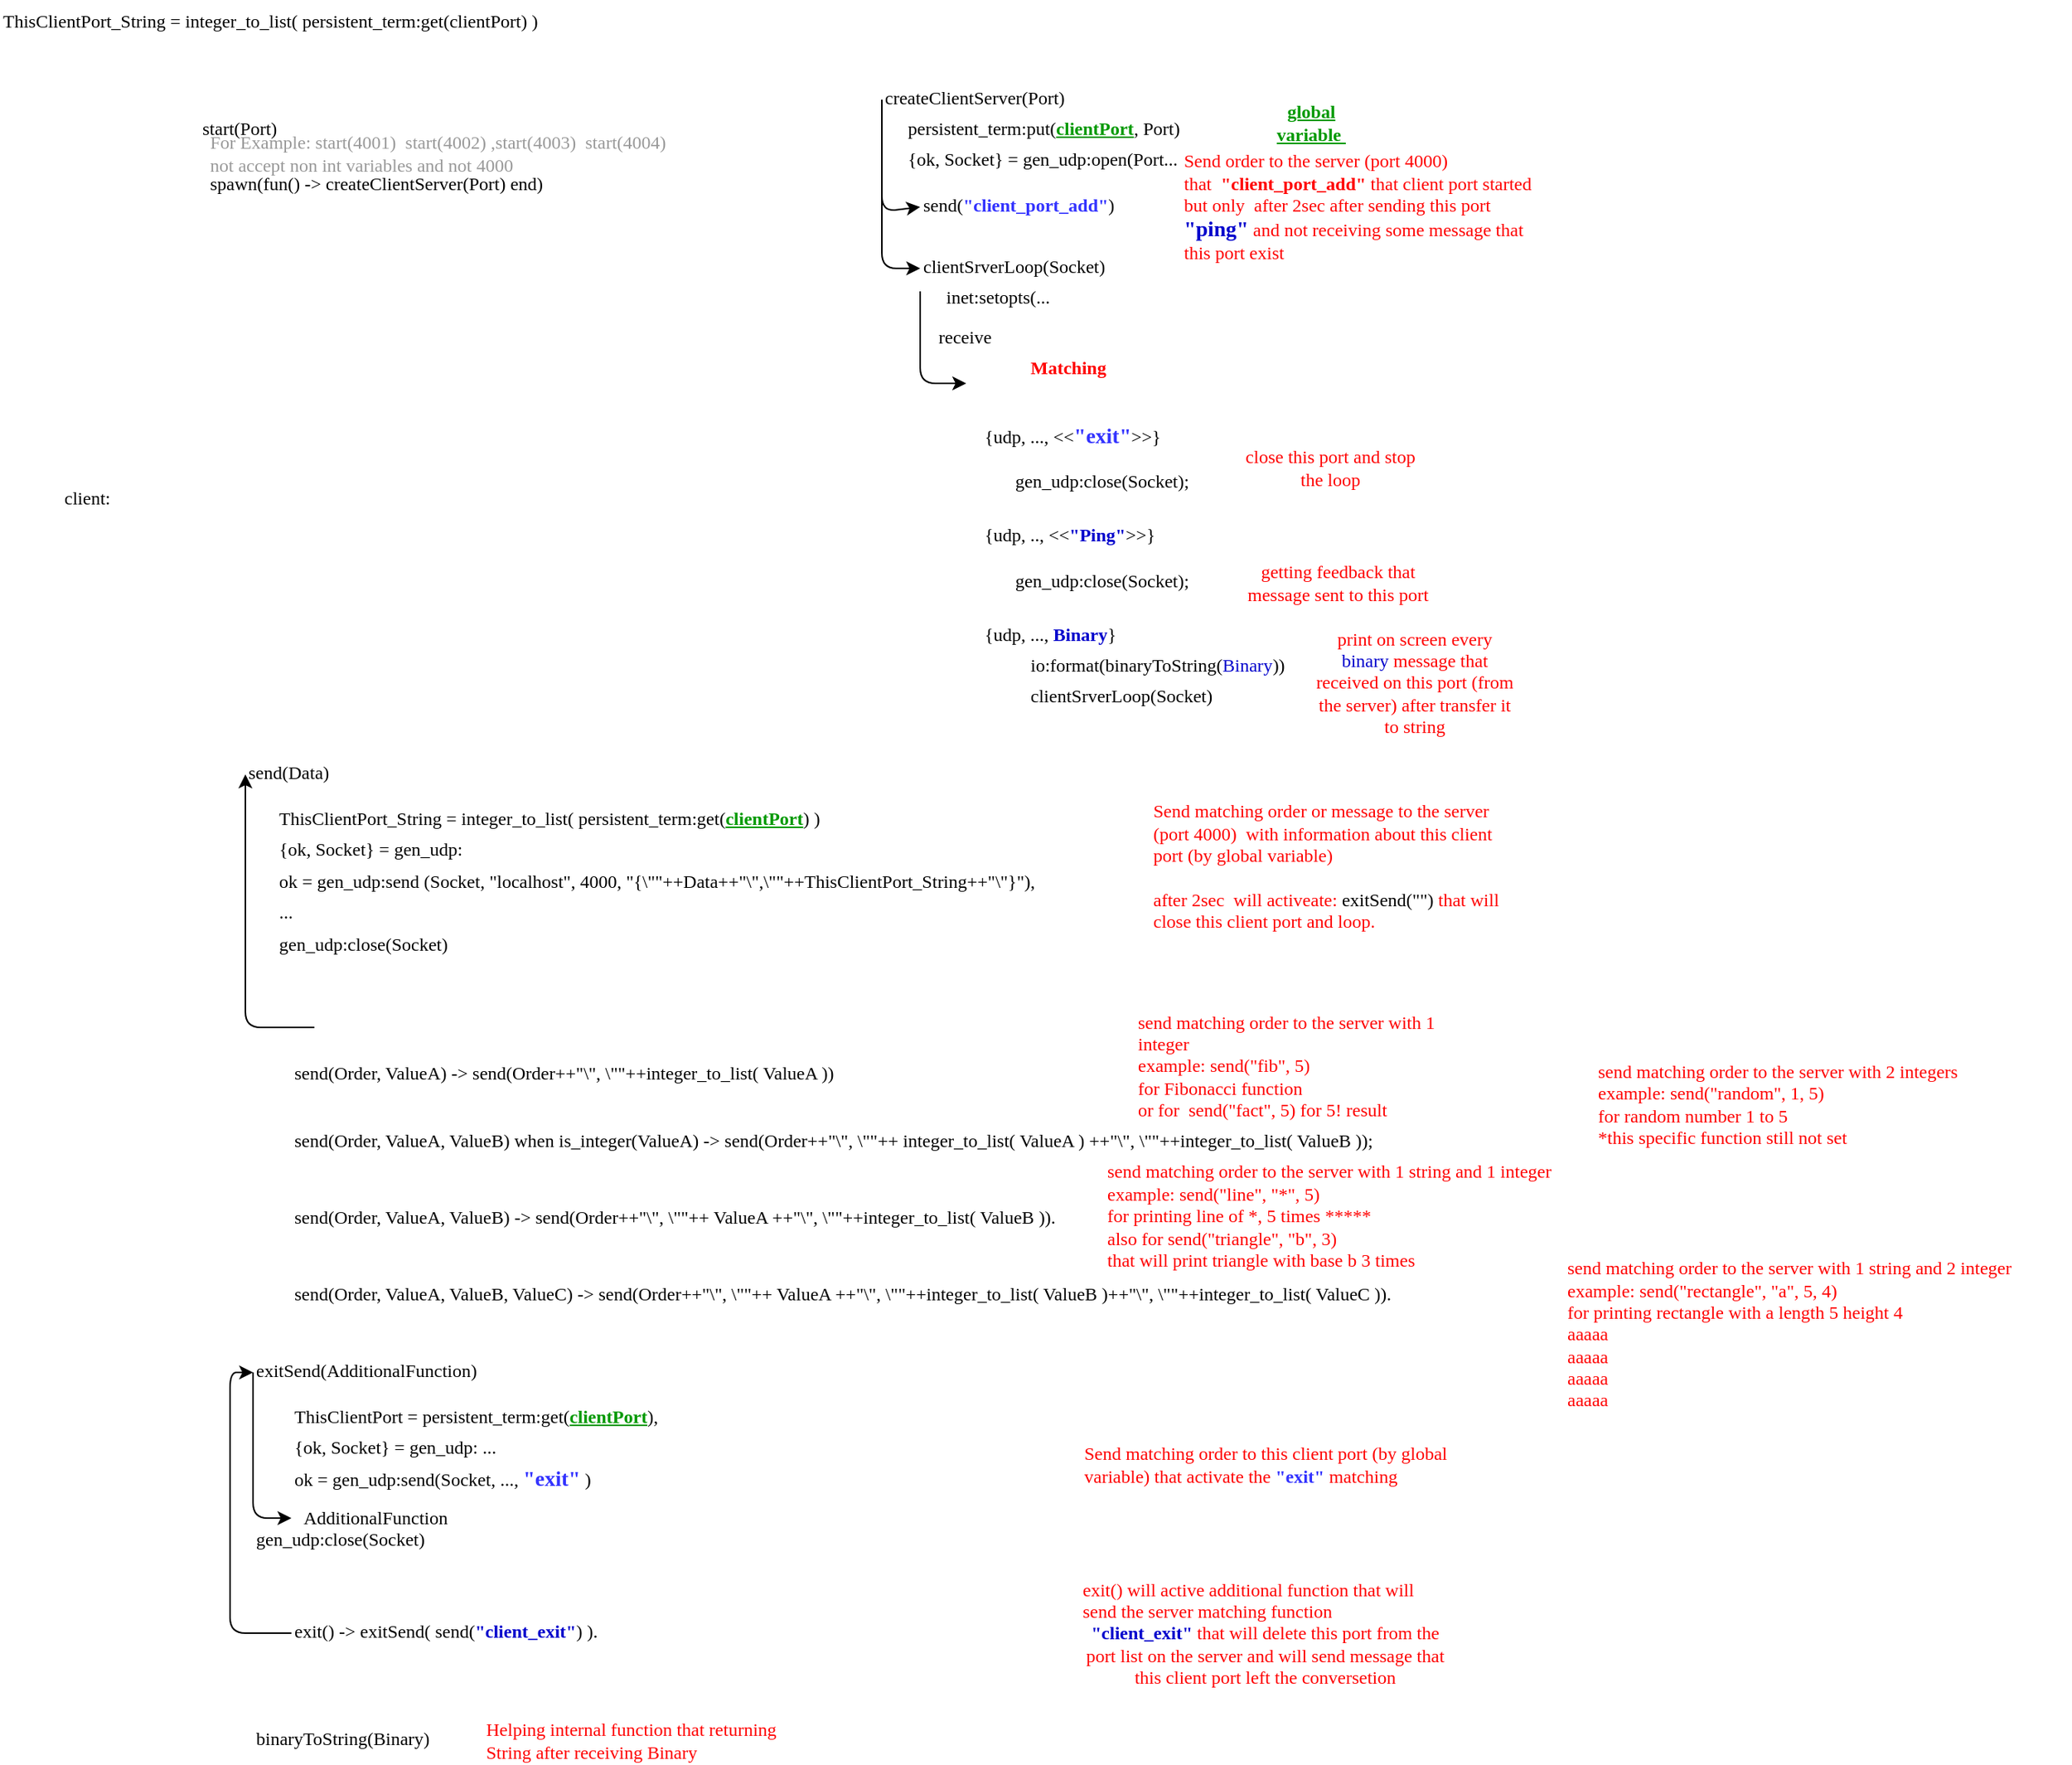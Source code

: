 <mxfile version="13.4.4" type="device"><diagram id="3vlxsvBtT4u48W0f_BgB" name="Page-1"><mxGraphModel dx="599" dy="1803" grid="1" gridSize="10" guides="1" tooltips="1" connect="1" arrows="1" fold="1" page="1" pageScale="1" pageWidth="850" pageHeight="1100" math="0" shadow="0"><root><mxCell id="0"/><mxCell id="1" parent="0"/><mxCell id="9cismaPjWNC67PpqoAVc-1" value="client:" style="text;html=1;strokeColor=none;fillColor=none;align=left;verticalAlign=middle;whiteSpace=wrap;rounded=0;fontFamily=Times New Roman;" parent="1" vertex="1"><mxGeometry x="50" y="-675" width="40" height="20" as="geometry"/></mxCell><mxCell id="9cismaPjWNC67PpqoAVc-18" value="binaryToString(Binary)" style="text;whiteSpace=wrap;html=1;fontSize=12;fontColor=#000000;align=left;fontFamily=Times New Roman;" parent="1" vertex="1"><mxGeometry x="175" y="130" width="150" height="30" as="geometry"/></mxCell><mxCell id="9cismaPjWNC67PpqoAVc-29" value="start(Port)" style="text;whiteSpace=wrap;html=1;align=left;fontFamily=Times New Roman;" parent="1" vertex="1"><mxGeometry x="140" y="-920" width="190" height="30" as="geometry"/></mxCell><mxCell id="9cismaPjWNC67PpqoAVc-30" value="&lt;font color=&quot;#999999&quot;&gt;For Example: start(4001)&amp;nbsp; start(4002) ,start(4003)&amp;nbsp; start(4004)&lt;br&gt;not accept non int variables and not 4000&lt;br&gt;&lt;/font&gt;" style="text;html=1;strokeColor=none;fillColor=none;align=left;verticalAlign=middle;whiteSpace=wrap;rounded=0;fontFamily=Times New Roman;" parent="1" vertex="1"><mxGeometry x="145" y="-900" width="370" height="20" as="geometry"/></mxCell><mxCell id="9cismaPjWNC67PpqoAVc-31" value="spawn(fun() -&amp;gt; createClientServer(Port) end)&amp;nbsp;" style="text;html=1;strokeColor=none;fillColor=none;align=left;verticalAlign=middle;whiteSpace=wrap;rounded=0;fontFamily=Times New Roman;" parent="1" vertex="1"><mxGeometry x="145" y="-880" width="325" height="20" as="geometry"/></mxCell><mxCell id="9cismaPjWNC67PpqoAVc-32" value="createClientServer(Port)" style="text;whiteSpace=wrap;html=1;align=left;fontFamily=Times New Roman;" parent="1" vertex="1"><mxGeometry x="585" y="-940" width="130" height="30" as="geometry"/></mxCell><mxCell id="9cismaPjWNC67PpqoAVc-33" value="persistent_term:put(&lt;font color=&quot;#009900&quot;&gt;&lt;b&gt;&lt;u&gt;clientPort&lt;/u&gt;&lt;/b&gt;&lt;/font&gt;, Port)" style="text;whiteSpace=wrap;html=1;align=left;fontFamily=Times New Roman;" parent="1" vertex="1"><mxGeometry x="600" y="-920" width="220" height="30" as="geometry"/></mxCell><mxCell id="9cismaPjWNC67PpqoAVc-34" value="{ok, Socket} = gen_udp:open(Port..." style="text;whiteSpace=wrap;html=1;align=left;fontFamily=Times New Roman;" parent="1" vertex="1"><mxGeometry x="600" y="-900" width="210" height="30" as="geometry"/></mxCell><mxCell id="9cismaPjWNC67PpqoAVc-35" value="send(&lt;font color=&quot;#3333ff&quot;&gt;&lt;b&gt;&quot;client_port_add&quot;&lt;/b&gt;&lt;/font&gt;)" style="text;whiteSpace=wrap;html=1;align=left;fontFamily=Times New Roman;" parent="1" vertex="1"><mxGeometry x="610" y="-870" width="150" height="30" as="geometry"/></mxCell><mxCell id="9cismaPjWNC67PpqoAVc-37" value="" style="endArrow=classic;html=1;exitX=0;exitY=0.5;exitDx=0;exitDy=0;entryX=0;entryY=0.5;entryDx=0;entryDy=0;align=left;fontFamily=Times New Roman;" parent="1" source="9cismaPjWNC67PpqoAVc-32" target="9cismaPjWNC67PpqoAVc-35" edge="1"><mxGeometry width="50" height="50" relative="1" as="geometry"><mxPoint x="480" y="-590" as="sourcePoint"/><mxPoint x="530" y="-640" as="targetPoint"/><Array as="points"><mxPoint x="585" y="-852"/></Array></mxGeometry></mxCell><mxCell id="9cismaPjWNC67PpqoAVc-38" value="clientSrverLoop(Socket)" style="text;whiteSpace=wrap;html=1;align=left;fontFamily=Times New Roman;" parent="1" vertex="1"><mxGeometry x="610" y="-830" width="150" height="30" as="geometry"/></mxCell><mxCell id="9cismaPjWNC67PpqoAVc-39" value="" style="endArrow=classic;html=1;entryX=0;entryY=0.5;entryDx=0;entryDy=0;exitX=0;exitY=0.5;exitDx=0;exitDy=0;align=left;fontFamily=Times New Roman;" parent="1" source="9cismaPjWNC67PpqoAVc-32" target="9cismaPjWNC67PpqoAVc-38" edge="1"><mxGeometry width="50" height="50" relative="1" as="geometry"><mxPoint x="480" y="-590" as="sourcePoint"/><mxPoint x="530" y="-640" as="targetPoint"/><Array as="points"><mxPoint x="585" y="-815"/></Array></mxGeometry></mxCell><mxCell id="9cismaPjWNC67PpqoAVc-40" value="inet:setopts(..." style="text;whiteSpace=wrap;html=1;align=left;fontFamily=Times New Roman;" parent="1" vertex="1"><mxGeometry x="625" y="-810" width="90" height="30" as="geometry"/></mxCell><mxCell id="9cismaPjWNC67PpqoAVc-41" value="receive" style="text;html=1;strokeColor=none;fillColor=none;align=left;verticalAlign=middle;whiteSpace=wrap;rounded=0;fontFamily=Times New Roman;" parent="1" vertex="1"><mxGeometry x="620" y="-780" width="40" height="20" as="geometry"/></mxCell><mxCell id="9cismaPjWNC67PpqoAVc-42" value="{udp, ..., &amp;lt;&amp;lt;&lt;font color=&quot;#3333ff&quot; size=&quot;1&quot;&gt;&lt;b style=&quot;font-size: 14px&quot;&gt;&quot;exit&quot;&lt;/b&gt;&lt;/font&gt;&amp;gt;&amp;gt;}" style="text;whiteSpace=wrap;html=1;align=left;fontFamily=Times New Roman;" parent="1" vertex="1"><mxGeometry x="650" y="-720" width="220" height="30" as="geometry"/></mxCell><mxCell id="9cismaPjWNC67PpqoAVc-43" value="" style="endArrow=classic;html=1;exitX=0;exitY=1;exitDx=0;exitDy=0;align=left;fontFamily=Times New Roman;" parent="1" source="9cismaPjWNC67PpqoAVc-38" edge="1"><mxGeometry width="50" height="50" relative="1" as="geometry"><mxPoint x="840" y="-580" as="sourcePoint"/><mxPoint x="640" y="-740" as="targetPoint"/><Array as="points"><mxPoint x="610" y="-740"/></Array></mxGeometry></mxCell><mxCell id="9cismaPjWNC67PpqoAVc-44" value="&lt;font color=&quot;#ff0000&quot;&gt;&lt;b&gt;Matching&lt;/b&gt;&lt;/font&gt;" style="text;html=1;strokeColor=none;fillColor=none;align=left;verticalAlign=middle;whiteSpace=wrap;rounded=0;fontFamily=Times New Roman;" parent="1" vertex="1"><mxGeometry x="680" y="-760" width="40" height="20" as="geometry"/></mxCell><mxCell id="9cismaPjWNC67PpqoAVc-45" value="{udp, .., &amp;lt;&amp;lt;&lt;b&gt;&lt;font color=&quot;#0000cc&quot;&gt;&quot;Ping&quot;&lt;/font&gt;&lt;/b&gt;&amp;gt;&amp;gt;}" style="text;whiteSpace=wrap;html=1;align=left;fontFamily=Times New Roman;" parent="1" vertex="1"><mxGeometry x="650" y="-655" width="220" height="30" as="geometry"/></mxCell><mxCell id="9cismaPjWNC67PpqoAVc-46" value="{udp, ..., &lt;b&gt;&lt;font color=&quot;#0000cc&quot;&gt;Binary&lt;/font&gt;&lt;/b&gt;}" style="text;whiteSpace=wrap;html=1;align=left;fontFamily=Times New Roman;" parent="1" vertex="1"><mxGeometry x="650" y="-590" width="200" height="30" as="geometry"/></mxCell><mxCell id="9cismaPjWNC67PpqoAVc-47" value="send(Data)" style="text;whiteSpace=wrap;html=1;align=left;fontFamily=Times New Roman;" parent="1" vertex="1"><mxGeometry x="170" y="-500" width="90" height="30" as="geometry"/></mxCell><mxCell id="9cismaPjWNC67PpqoAVc-48" value="{ok, Socket} = gen_udp:" style="text;whiteSpace=wrap;html=1;align=left;fontFamily=Times New Roman;" parent="1" vertex="1"><mxGeometry x="190" y="-450" width="150" height="30" as="geometry"/></mxCell><mxCell id="9cismaPjWNC67PpqoAVc-49" value="ok = gen_udp:send (Socket, &quot;localhost&quot;, 4000, &quot;{\&quot;&quot;++Data++&quot;\&quot;,\&quot;&quot;++ThisClientPort_String++&quot;\&quot;}&quot;)," style="text;whiteSpace=wrap;html=1;align=left;fontFamily=Times New Roman;" parent="1" vertex="1"><mxGeometry x="190" y="-429" width="550" height="30" as="geometry"/></mxCell><mxCell id="9cismaPjWNC67PpqoAVc-51" value="ThisClientPort_String = integer_to_list( persistent_term:get(clientPort) )" style="text;whiteSpace=wrap;html=1;align=left;fontFamily=Times New Roman;" parent="1" vertex="1"><mxGeometry x="10" y="-990" width="410" height="30" as="geometry"/></mxCell><mxCell id="9cismaPjWNC67PpqoAVc-52" value="ThisClientPort_String = integer_to_list( persistent_term:get(&lt;font color=&quot;#009900&quot;&gt;&lt;b&gt;&lt;u&gt;clientPort&lt;/u&gt;&lt;/b&gt;&lt;/font&gt;) )" style="text;whiteSpace=wrap;html=1;align=left;fontFamily=Times New Roman;" parent="1" vertex="1"><mxGeometry x="190" y="-470" width="410" height="30" as="geometry"/></mxCell><mxCell id="9cismaPjWNC67PpqoAVc-54" value="global variable&amp;nbsp;" style="text;html=1;strokeColor=none;fillColor=none;align=center;verticalAlign=middle;whiteSpace=wrap;rounded=0;fontFamily=Times New Roman;fontColor=#009900;fontStyle=5" parent="1" vertex="1"><mxGeometry x="830" y="-920" width="70" height="20" as="geometry"/></mxCell><mxCell id="9cismaPjWNC67PpqoAVc-55" value="gen_udp:close(Socket)" style="text;whiteSpace=wrap;html=1;align=left;fontFamily=Times New Roman;" parent="1" vertex="1"><mxGeometry x="190" y="-388" width="150" height="30" as="geometry"/></mxCell><mxCell id="9cismaPjWNC67PpqoAVc-58" value="..." style="text;html=1;strokeColor=none;fillColor=none;align=left;verticalAlign=middle;whiteSpace=wrap;rounded=0;fontFamily=Times New Roman;" parent="1" vertex="1"><mxGeometry x="190" y="-405" width="40" height="20" as="geometry"/></mxCell><mxCell id="9cismaPjWNC67PpqoAVc-60" value="send(Order, ValueA) -&amp;gt; send(Order++&quot;\&quot;, \&quot;&quot;++integer_to_list( ValueA ))" style="text;html=1;strokeColor=none;fillColor=none;align=left;verticalAlign=middle;whiteSpace=wrap;rounded=0;fontFamily=Times New Roman;" parent="1" vertex="1"><mxGeometry x="200" y="-300" width="502.5" height="20" as="geometry"/></mxCell><mxCell id="9cismaPjWNC67PpqoAVc-66" value="" style="endArrow=classic;html=1;align=left;entryX=0;entryY=0.5;entryDx=0;entryDy=0;fontFamily=Times New Roman;" parent="1" target="9cismaPjWNC67PpqoAVc-47" edge="1"><mxGeometry width="50" height="50" relative="1" as="geometry"><mxPoint x="215" y="-320" as="sourcePoint"/><mxPoint x="460" y="-440" as="targetPoint"/><Array as="points"><mxPoint x="170" y="-320"/></Array></mxGeometry></mxCell><mxCell id="9cismaPjWNC67PpqoAVc-67" value="send(Order, ValueA, ValueB) when is_integer(ValueA) -&amp;gt; send(Order++&quot;\&quot;, \&quot;&quot;++ integer_to_list( ValueA ) ++&quot;\&quot;, \&quot;&quot;++integer_to_list( ValueB ));" style="text;whiteSpace=wrap;html=1;fontFamily=Times New Roman;" parent="1" vertex="1"><mxGeometry x="200" y="-260" width="780" height="40" as="geometry"/></mxCell><mxCell id="9cismaPjWNC67PpqoAVc-68" value="send(Order, ValueA, ValueB) -&amp;gt; send(Order++&quot;\&quot;, \&quot;&quot;++ ValueA ++&quot;\&quot;, \&quot;&quot;++integer_to_list( ValueB ))." style="text;whiteSpace=wrap;html=1;fontFamily=Times New Roman;" parent="1" vertex="1"><mxGeometry x="200" y="-210" width="550" height="40" as="geometry"/></mxCell><mxCell id="9cismaPjWNC67PpqoAVc-69" value="send(Order, ValueA, ValueB, ValueC) -&amp;gt; send(Order++&quot;\&quot;, \&quot;&quot;++ ValueA ++&quot;\&quot;, \&quot;&quot;++integer_to_list( ValueB )++&quot;\&quot;, \&quot;&quot;++integer_to_list( ValueC ))." style="text;whiteSpace=wrap;html=1;fontFamily=Times New Roman;" parent="1" vertex="1"><mxGeometry x="200" y="-160" width="790" height="40" as="geometry"/></mxCell><mxCell id="9cismaPjWNC67PpqoAVc-70" value="exitSend(AdditionalFunction)" style="text;whiteSpace=wrap;html=1;fontFamily=Times New Roman;" parent="1" vertex="1"><mxGeometry x="175" y="-110" width="180" height="30" as="geometry"/></mxCell><mxCell id="9cismaPjWNC67PpqoAVc-71" value="ThisClientPort = persistent_term:get(&lt;font color=&quot;#009900&quot;&gt;&lt;u&gt;&lt;b&gt;clientPort&lt;/b&gt;&lt;/u&gt;&lt;/font&gt;)," style="text;whiteSpace=wrap;html=1;fontFamily=Times New Roman;" parent="1" vertex="1"><mxGeometry x="200" y="-80" width="290" height="30" as="geometry"/></mxCell><mxCell id="9cismaPjWNC67PpqoAVc-73" value="{ok, Socket} = gen_udp: ..." style="text;whiteSpace=wrap;html=1;fontFamily=Times New Roman;" parent="1" vertex="1"><mxGeometry x="200" y="-60" width="150" height="30" as="geometry"/></mxCell><mxCell id="9cismaPjWNC67PpqoAVc-74" value="ok = gen_udp:send(Socket, ...,&amp;nbsp;&lt;font style=&quot;font-size: 14px&quot; color=&quot;#3333ff&quot;&gt;&lt;b&gt;&quot;exit&quot;&lt;/b&gt;&lt;/font&gt; )" style="text;whiteSpace=wrap;html=1;fontFamily=Times New Roman;" parent="1" vertex="1"><mxGeometry x="200" y="-40" width="290" height="30" as="geometry"/></mxCell><mxCell id="9cismaPjWNC67PpqoAVc-76" value="AdditionalFunction" style="text;html=1;strokeColor=none;fillColor=none;align=center;verticalAlign=middle;whiteSpace=wrap;rounded=0;fontFamily=Times New Roman;" parent="1" vertex="1"><mxGeometry x="200" y="-10" width="110" height="20" as="geometry"/></mxCell><mxCell id="9cismaPjWNC67PpqoAVc-77" value="" style="endArrow=classic;html=1;align=left;entryX=0;entryY=0.5;entryDx=0;entryDy=0;exitX=0;exitY=0.5;exitDx=0;exitDy=0;fontFamily=Times New Roman;" parent="1" source="9cismaPjWNC67PpqoAVc-70" target="9cismaPjWNC67PpqoAVc-76" edge="1"><mxGeometry width="50" height="50" relative="1" as="geometry"><mxPoint x="210" y="-110" as="sourcePoint"/><mxPoint x="170" as="targetPoint"/><Array as="points"><mxPoint x="175"/></Array></mxGeometry></mxCell><mxCell id="9cismaPjWNC67PpqoAVc-78" value="gen_udp:close(Socket)" style="text;whiteSpace=wrap;html=1;fontFamily=Times New Roman;" parent="1" vertex="1"><mxGeometry x="175" width="150" height="30" as="geometry"/></mxCell><mxCell id="9cismaPjWNC67PpqoAVc-79" value="exit() -&amp;gt; exitSend( send(&lt;font color=&quot;#0000cc&quot;&gt;&lt;b&gt;&quot;client_exit&quot;&lt;/b&gt;&lt;/font&gt;) )." style="text;whiteSpace=wrap;html=1;fontFamily=Times New Roman;" parent="1" vertex="1"><mxGeometry x="200" y="60" width="230" height="30" as="geometry"/></mxCell><mxCell id="9cismaPjWNC67PpqoAVc-80" value="" style="endArrow=classic;html=1;align=left;exitX=0;exitY=0.5;exitDx=0;exitDy=0;entryX=0;entryY=0.5;entryDx=0;entryDy=0;fontFamily=Times New Roman;" parent="1" source="9cismaPjWNC67PpqoAVc-79" target="9cismaPjWNC67PpqoAVc-70" edge="1"><mxGeometry width="50" height="50" relative="1" as="geometry"><mxPoint x="210" y="-110" as="sourcePoint"/><mxPoint x="140" y="-90" as="targetPoint"/><Array as="points"><mxPoint x="160" y="75"/><mxPoint x="160" y="-95"/></Array></mxGeometry></mxCell><mxCell id="9cismaPjWNC67PpqoAVc-81" value="&lt;font color=&quot;#ff0000&quot;&gt;Send order to the server (port 4000) that&amp;nbsp;&amp;nbsp;&lt;b&gt;&quot;client_port_add&quot; &lt;/b&gt;that client port started&lt;br&gt;but only&amp;nbsp; after 2sec after sending this port &lt;/font&gt;&lt;font color=&quot;#0000cc&quot;&gt;&lt;b&gt;&lt;font style=&quot;font-size: 14px&quot;&gt;&quot;ping&quot;&lt;/font&gt;&lt;/b&gt; &lt;/font&gt;&lt;font color=&quot;#ff0000&quot;&gt;and not receiving some message that this port exist&lt;br&gt;&lt;/font&gt;" style="text;html=1;strokeColor=none;fillColor=none;align=left;verticalAlign=middle;whiteSpace=wrap;rounded=0;fontFamily=Times New Roman;" parent="1" vertex="1"><mxGeometry x="780" y="-865" width="240" height="20" as="geometry"/></mxCell><mxCell id="9cismaPjWNC67PpqoAVc-82" value="&lt;font color=&quot;#ff0000&quot;&gt;Send matching order or message to the server (port 4000)&amp;nbsp; with information about this client port (by global variable)&lt;br&gt;&lt;br&gt;after 2sec&amp;nbsp; will activeate:&amp;nbsp;&lt;/font&gt;exitSend(&quot;&quot;) &lt;font color=&quot;#ff0000&quot;&gt;that will close this client port and loop.&lt;br&gt;&lt;/font&gt;" style="text;html=1;strokeColor=none;fillColor=none;align=left;verticalAlign=middle;whiteSpace=wrap;rounded=0;fontFamily=Times New Roman;" parent="1" vertex="1"><mxGeometry x="760" y="-470" width="240" height="90" as="geometry"/></mxCell><mxCell id="9cismaPjWNC67PpqoAVc-83" value="&lt;font color=&quot;#ff0000&quot;&gt;Send matching order to this client port (by global variable) that activate the &lt;/font&gt;&lt;font color=&quot;#3333ff&quot;&gt;&lt;b&gt;&quot;exit&quot;&lt;/b&gt;&amp;nbsp;&lt;/font&gt;&lt;font color=&quot;#ff0000&quot;&gt;matching&lt;br&gt;&lt;/font&gt;" style="text;html=1;strokeColor=none;fillColor=none;align=left;verticalAlign=middle;whiteSpace=wrap;rounded=0;fontFamily=Times New Roman;" parent="1" vertex="1"><mxGeometry x="715" y="-80" width="240" height="90" as="geometry"/></mxCell><mxCell id="9cismaPjWNC67PpqoAVc-84" value="&lt;div style=&quot;text-align: left&quot;&gt;&lt;span&gt;&lt;font color=&quot;#ff0000&quot;&gt;exit() will active additional function that will send the server matching function&amp;nbsp;&lt;/font&gt;&lt;/span&gt;&lt;/div&gt;&lt;b style=&quot;color: rgb(0 , 0 , 204) ; text-align: left&quot;&gt;&quot;client_exit&quot;&amp;nbsp;&lt;/b&gt;&lt;span style=&quot;color: rgb(255 , 0 , 0) ; text-align: left&quot;&gt;that will delete this port from the port list on the server and will send message that this client port left the conversetion&lt;/span&gt;&lt;b style=&quot;color: rgb(0 , 0 , 204) ; text-align: left&quot;&gt;&lt;br&gt;&lt;/b&gt;" style="text;html=1;strokeColor=none;fillColor=none;align=center;verticalAlign=middle;whiteSpace=wrap;rounded=0;fontFamily=Times New Roman;" parent="1" vertex="1"><mxGeometry x="715" y="65" width="240" height="20" as="geometry"/></mxCell><mxCell id="9cismaPjWNC67PpqoAVc-85" value="&lt;font color=&quot;#ff0000&quot;&gt;send matching order to the server with 1 integer&lt;br&gt;example: send(&quot;fib&quot;, 5)&lt;br&gt;for Fibonacci&amp;nbsp;function&lt;br&gt;or for&amp;nbsp;&lt;/font&gt;&lt;span style=&quot;color: rgb(255 , 0 , 0)&quot;&gt;&amp;nbsp;send(&quot;fact&quot;, 5) for 5! result&lt;/span&gt;&lt;font color=&quot;#ff0000&quot;&gt;&lt;br&gt;&lt;/font&gt;" style="text;html=1;strokeColor=none;fillColor=none;align=left;verticalAlign=middle;whiteSpace=wrap;rounded=0;fontFamily=Times New Roman;" parent="1" vertex="1"><mxGeometry x="750" y="-330" width="200" height="70" as="geometry"/></mxCell><mxCell id="9cismaPjWNC67PpqoAVc-86" value="&lt;font color=&quot;#ff0000&quot;&gt;send matching order to the server with 2 integers&lt;br&gt;example: send(&quot;random&quot;, 1, 5)&lt;br&gt;for random number 1 to 5&lt;br&gt;&lt;/font&gt;&lt;span style=&quot;color: rgb(255 , 0 , 0)&quot;&gt;*this specific function still not set&amp;nbsp;&lt;/span&gt;&lt;font color=&quot;#ff0000&quot;&gt;&lt;br&gt;&lt;/font&gt;" style="text;html=1;strokeColor=none;fillColor=none;align=left;verticalAlign=middle;whiteSpace=wrap;rounded=0;fontFamily=Times New Roman;" parent="1" vertex="1"><mxGeometry x="1050" y="-300" width="310" height="60" as="geometry"/></mxCell><mxCell id="9cismaPjWNC67PpqoAVc-88" value="&lt;font color=&quot;#ff0000&quot;&gt;send matching order to the server with 1 string and 1 integer&lt;br&gt;example: send(&quot;line&quot;, &quot;*&quot;, 5)&lt;br&gt;for printing line of *, 5 times *****&lt;/font&gt;&lt;span style=&quot;color: rgb(255 , 0 , 0)&quot;&gt;&amp;nbsp;&lt;br&gt;&lt;/span&gt;&lt;font color=&quot;#ff0000&quot;&gt;also for&amp;nbsp;&lt;/font&gt;&lt;span style=&quot;color: rgb(255 , 0 , 0)&quot;&gt;send(&quot;triangle&quot;, &quot;b&quot;, 3)&lt;br&gt;that will print triangle with base b 3 times&lt;br&gt;&lt;/span&gt;&lt;font color=&quot;#ff0000&quot;&gt;&lt;br&gt;&lt;/font&gt;" style="text;html=1;strokeColor=none;fillColor=none;align=left;verticalAlign=middle;whiteSpace=wrap;rounded=0;fontFamily=Times New Roman;" parent="1" vertex="1"><mxGeometry x="730" y="-220" width="370" height="60" as="geometry"/></mxCell><mxCell id="9cismaPjWNC67PpqoAVc-89" value="&lt;font color=&quot;#ff0000&quot;&gt;send matching order to the server with 1 string and 2 integer&lt;br&gt;example: send(&quot;rectangle&quot;, &quot;a&quot;, 5, 4)&lt;br&gt;for printing rectangle with a length 5 height 4&lt;br&gt;&lt;/font&gt;&lt;font color=&quot;#ff0000&quot;&gt;aaaaa&lt;br&gt;&lt;/font&gt;&lt;span style=&quot;color: rgb(255 , 0 , 0)&quot;&gt;aaaaa&lt;br&gt;&lt;/span&gt;&lt;span style=&quot;color: rgb(255 , 0 , 0)&quot;&gt;aaaaa&lt;br&gt;&lt;/span&gt;&lt;span style=&quot;color: rgb(255 , 0 , 0)&quot;&gt;aaaaa&lt;/span&gt;&lt;font color=&quot;#ff0000&quot;&gt;&lt;br&gt;&lt;/font&gt;" style="text;html=1;strokeColor=none;fillColor=none;align=left;verticalAlign=middle;whiteSpace=wrap;rounded=0;fontFamily=Times New Roman;" parent="1" vertex="1"><mxGeometry x="1030" y="-150" width="320" height="60" as="geometry"/></mxCell><mxCell id="9cismaPjWNC67PpqoAVc-90" value="gen_udp:close(Socket);" style="text;whiteSpace=wrap;html=1;fontFamily=Times New Roman;" parent="1" vertex="1"><mxGeometry x="670" y="-690" width="160" height="30" as="geometry"/></mxCell><mxCell id="9cismaPjWNC67PpqoAVc-91" value="&lt;font color=&quot;#ff0000&quot;&gt;close this port and stop the loop&lt;/font&gt;" style="text;html=1;strokeColor=none;fillColor=none;align=center;verticalAlign=middle;whiteSpace=wrap;rounded=0;fontFamily=Times New Roman;" parent="1" vertex="1"><mxGeometry x="815" y="-700" width="125" height="30" as="geometry"/></mxCell><mxCell id="9cismaPjWNC67PpqoAVc-92" value="gen_udp:close(Socket);" style="text;whiteSpace=wrap;html=1;fontFamily=Times New Roman;" parent="1" vertex="1"><mxGeometry x="670" y="-625" width="160" height="30" as="geometry"/></mxCell><mxCell id="9cismaPjWNC67PpqoAVc-93" value="&lt;font color=&quot;#ff0000&quot;&gt;getting feedback that message sent to this port&lt;/font&gt;" style="text;html=1;strokeColor=none;fillColor=none;align=center;verticalAlign=middle;whiteSpace=wrap;rounded=0;fontFamily=Times New Roman;" parent="1" vertex="1"><mxGeometry x="815" y="-625" width="135" height="30" as="geometry"/></mxCell><mxCell id="9cismaPjWNC67PpqoAVc-94" value="io:format(binaryToString(&lt;font color=&quot;#0000cc&quot;&gt;Binary&lt;/font&gt;))" style="text;whiteSpace=wrap;html=1;fontFamily=Times New Roman;" parent="1" vertex="1"><mxGeometry x="680" y="-570" width="200" height="30" as="geometry"/></mxCell><mxCell id="9cismaPjWNC67PpqoAVc-95" value="clientSrverLoop(Socket)" style="text;whiteSpace=wrap;html=1;fontFamily=Times New Roman;" parent="1" vertex="1"><mxGeometry x="680" y="-550" width="160" height="30" as="geometry"/></mxCell><mxCell id="9cismaPjWNC67PpqoAVc-96" value="&lt;font color=&quot;#ff0000&quot;&gt;print on screen every &lt;/font&gt;&lt;font color=&quot;#0000cc&quot;&gt;binary &lt;/font&gt;&lt;font color=&quot;#ff0000&quot;&gt;message that received on this port (from the server) after transfer&amp;nbsp;it to string&lt;/font&gt;" style="text;html=1;strokeColor=none;fillColor=none;align=center;verticalAlign=middle;whiteSpace=wrap;rounded=0;fontFamily=Times New Roman;" parent="1" vertex="1"><mxGeometry x="865" y="-580" width="135" height="70" as="geometry"/></mxCell><mxCell id="9cismaPjWNC67PpqoAVc-97" value="&lt;font color=&quot;#ff0000&quot;&gt;Helping internal function that returning String after receiving Binary&lt;/font&gt;" style="text;html=1;strokeColor=none;fillColor=none;align=left;verticalAlign=middle;whiteSpace=wrap;rounded=0;fontFamily=Times New Roman;" parent="1" vertex="1"><mxGeometry x="325" y="135" width="195" height="20" as="geometry"/></mxCell></root></mxGraphModel></diagram></mxfile>